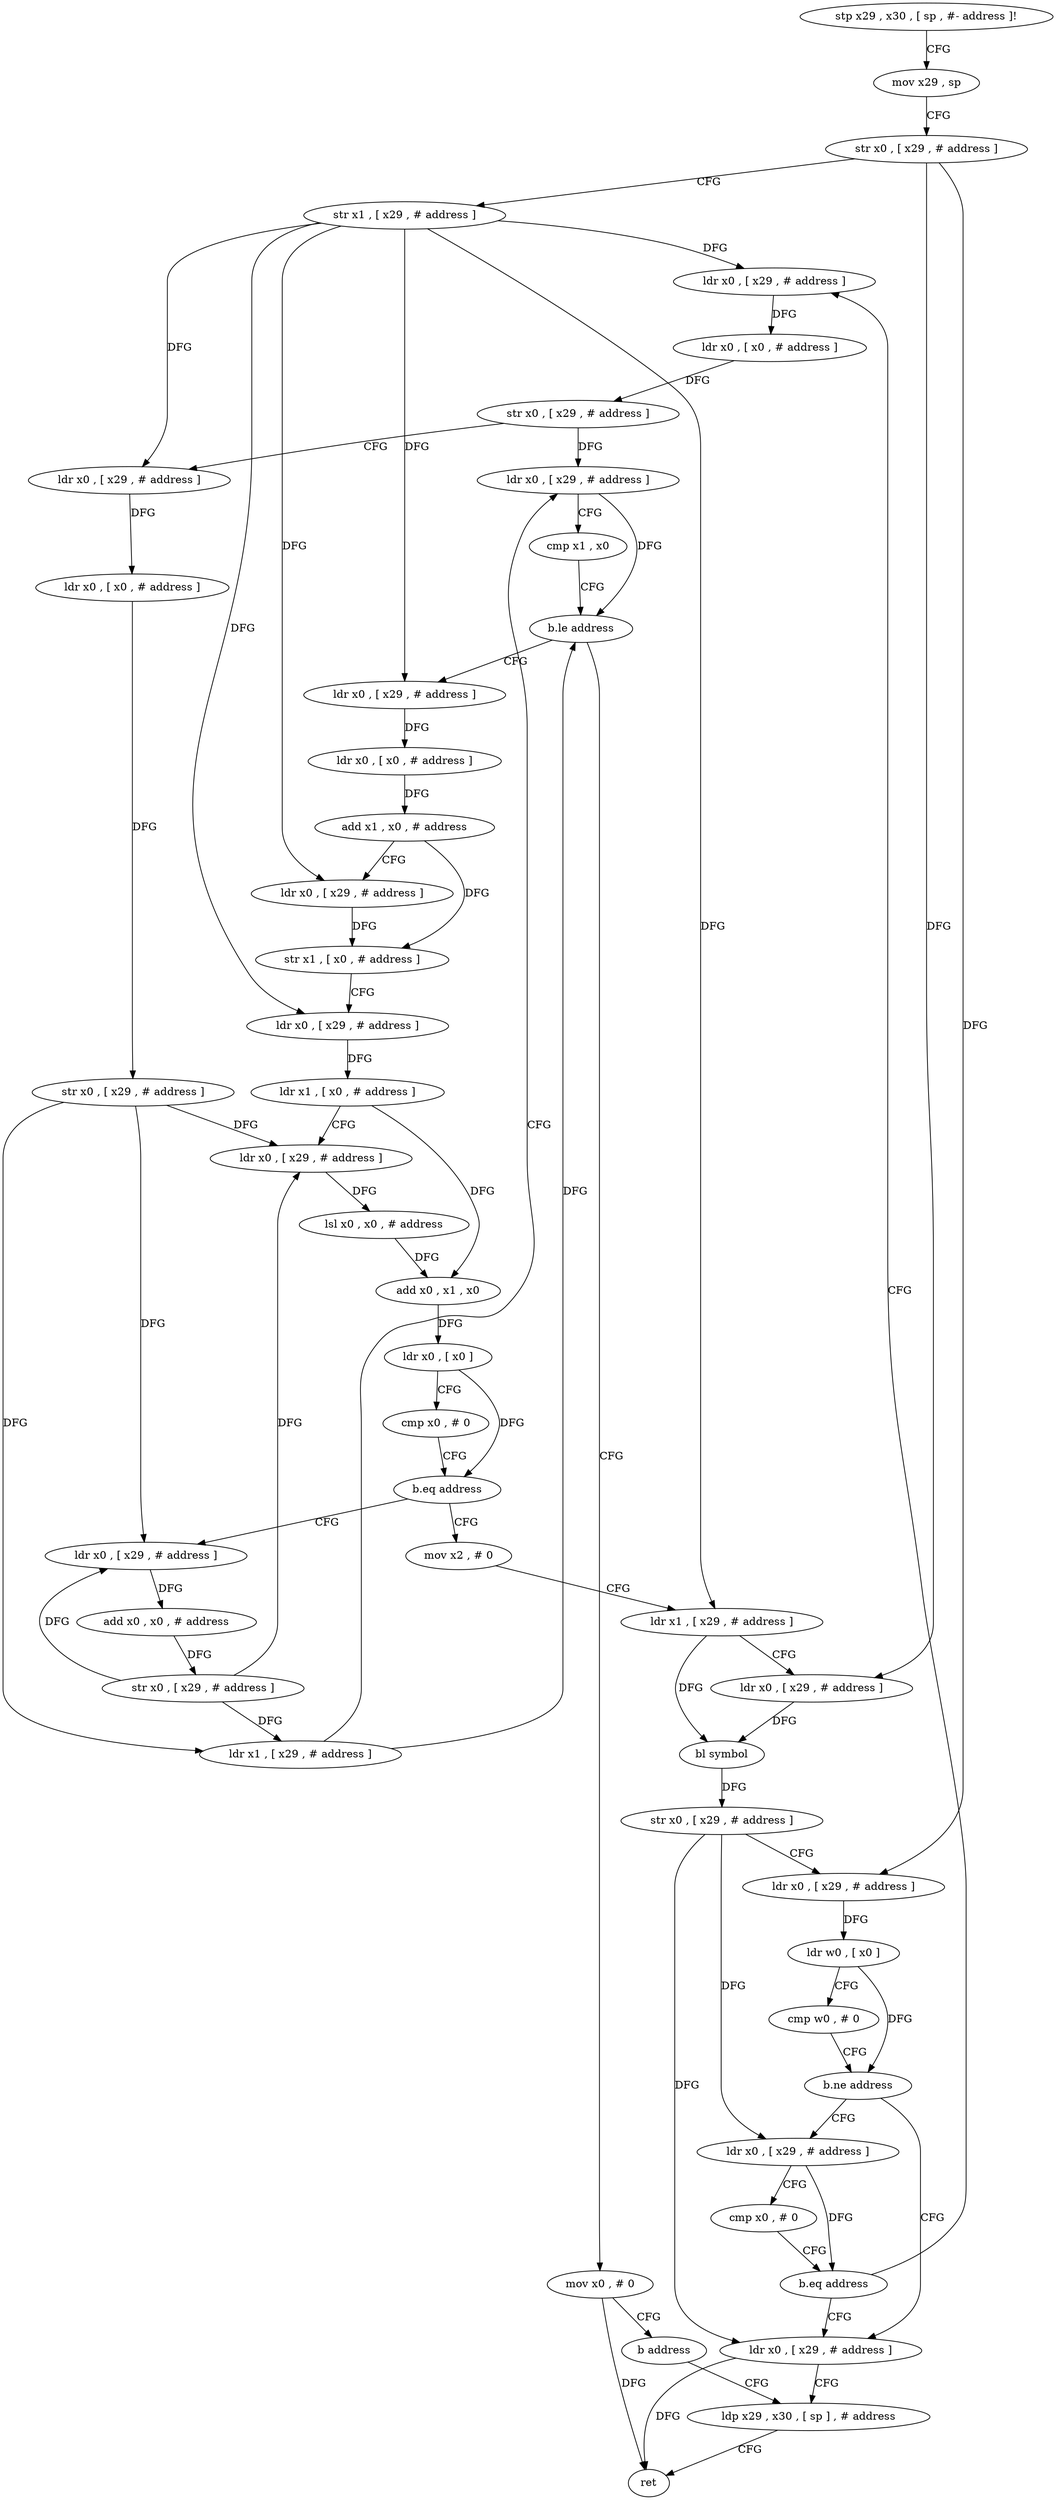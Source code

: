 digraph "func" {
"4460760" [label = "stp x29 , x30 , [ sp , #- address ]!" ]
"4460764" [label = "mov x29 , sp" ]
"4460768" [label = "str x0 , [ x29 , # address ]" ]
"4460772" [label = "str x1 , [ x29 , # address ]" ]
"4460776" [label = "ldr x0 , [ x29 , # address ]" ]
"4460836" [label = "ldr x0 , [ x29 , # address ]" ]
"4460840" [label = "ldr x0 , [ x0 , # address ]" ]
"4460844" [label = "add x1 , x0 , # address" ]
"4460848" [label = "ldr x0 , [ x29 , # address ]" ]
"4460852" [label = "str x1 , [ x0 , # address ]" ]
"4460856" [label = "ldr x0 , [ x29 , # address ]" ]
"4460860" [label = "ldr x1 , [ x0 , # address ]" ]
"4460864" [label = "ldr x0 , [ x29 , # address ]" ]
"4460868" [label = "lsl x0 , x0 , # address" ]
"4460872" [label = "add x0 , x1 , x0" ]
"4460876" [label = "ldr x0 , [ x0 ]" ]
"4460880" [label = "cmp x0 , # 0" ]
"4460884" [label = "b.eq address" ]
"4460800" [label = "ldr x0 , [ x29 , # address ]" ]
"4460888" [label = "mov x2 , # 0" ]
"4460828" [label = "mov x0 , # 0" ]
"4460832" [label = "b address" ]
"4460940" [label = "ldp x29 , x30 , [ sp ] , # address" ]
"4460804" [label = "add x0 , x0 , # address" ]
"4460808" [label = "str x0 , [ x29 , # address ]" ]
"4460812" [label = "ldr x1 , [ x29 , # address ]" ]
"4460816" [label = "ldr x0 , [ x29 , # address ]" ]
"4460820" [label = "cmp x1 , x0" ]
"4460824" [label = "b.le address" ]
"4460892" [label = "ldr x1 , [ x29 , # address ]" ]
"4460896" [label = "ldr x0 , [ x29 , # address ]" ]
"4460900" [label = "bl symbol" ]
"4460904" [label = "str x0 , [ x29 , # address ]" ]
"4460908" [label = "ldr x0 , [ x29 , # address ]" ]
"4460912" [label = "ldr w0 , [ x0 ]" ]
"4460916" [label = "cmp w0 , # 0" ]
"4460920" [label = "b.ne address" ]
"4460936" [label = "ldr x0 , [ x29 , # address ]" ]
"4460924" [label = "ldr x0 , [ x29 , # address ]" ]
"4460944" [label = "ret" ]
"4460928" [label = "cmp x0 , # 0" ]
"4460932" [label = "b.eq address" ]
"4460780" [label = "ldr x0 , [ x0 , # address ]" ]
"4460784" [label = "str x0 , [ x29 , # address ]" ]
"4460788" [label = "ldr x0 , [ x29 , # address ]" ]
"4460792" [label = "ldr x0 , [ x0 , # address ]" ]
"4460796" [label = "str x0 , [ x29 , # address ]" ]
"4460760" -> "4460764" [ label = "CFG" ]
"4460764" -> "4460768" [ label = "CFG" ]
"4460768" -> "4460772" [ label = "CFG" ]
"4460768" -> "4460896" [ label = "DFG" ]
"4460768" -> "4460908" [ label = "DFG" ]
"4460772" -> "4460776" [ label = "DFG" ]
"4460772" -> "4460788" [ label = "DFG" ]
"4460772" -> "4460836" [ label = "DFG" ]
"4460772" -> "4460848" [ label = "DFG" ]
"4460772" -> "4460856" [ label = "DFG" ]
"4460772" -> "4460892" [ label = "DFG" ]
"4460776" -> "4460780" [ label = "DFG" ]
"4460836" -> "4460840" [ label = "DFG" ]
"4460840" -> "4460844" [ label = "DFG" ]
"4460844" -> "4460848" [ label = "CFG" ]
"4460844" -> "4460852" [ label = "DFG" ]
"4460848" -> "4460852" [ label = "DFG" ]
"4460852" -> "4460856" [ label = "CFG" ]
"4460856" -> "4460860" [ label = "DFG" ]
"4460860" -> "4460864" [ label = "CFG" ]
"4460860" -> "4460872" [ label = "DFG" ]
"4460864" -> "4460868" [ label = "DFG" ]
"4460868" -> "4460872" [ label = "DFG" ]
"4460872" -> "4460876" [ label = "DFG" ]
"4460876" -> "4460880" [ label = "CFG" ]
"4460876" -> "4460884" [ label = "DFG" ]
"4460880" -> "4460884" [ label = "CFG" ]
"4460884" -> "4460800" [ label = "CFG" ]
"4460884" -> "4460888" [ label = "CFG" ]
"4460800" -> "4460804" [ label = "DFG" ]
"4460888" -> "4460892" [ label = "CFG" ]
"4460828" -> "4460832" [ label = "CFG" ]
"4460828" -> "4460944" [ label = "DFG" ]
"4460832" -> "4460940" [ label = "CFG" ]
"4460940" -> "4460944" [ label = "CFG" ]
"4460804" -> "4460808" [ label = "DFG" ]
"4460808" -> "4460812" [ label = "DFG" ]
"4460808" -> "4460800" [ label = "DFG" ]
"4460808" -> "4460864" [ label = "DFG" ]
"4460812" -> "4460816" [ label = "CFG" ]
"4460812" -> "4460824" [ label = "DFG" ]
"4460816" -> "4460820" [ label = "CFG" ]
"4460816" -> "4460824" [ label = "DFG" ]
"4460820" -> "4460824" [ label = "CFG" ]
"4460824" -> "4460836" [ label = "CFG" ]
"4460824" -> "4460828" [ label = "CFG" ]
"4460892" -> "4460896" [ label = "CFG" ]
"4460892" -> "4460900" [ label = "DFG" ]
"4460896" -> "4460900" [ label = "DFG" ]
"4460900" -> "4460904" [ label = "DFG" ]
"4460904" -> "4460908" [ label = "CFG" ]
"4460904" -> "4460936" [ label = "DFG" ]
"4460904" -> "4460924" [ label = "DFG" ]
"4460908" -> "4460912" [ label = "DFG" ]
"4460912" -> "4460916" [ label = "CFG" ]
"4460912" -> "4460920" [ label = "DFG" ]
"4460916" -> "4460920" [ label = "CFG" ]
"4460920" -> "4460936" [ label = "CFG" ]
"4460920" -> "4460924" [ label = "CFG" ]
"4460936" -> "4460940" [ label = "CFG" ]
"4460936" -> "4460944" [ label = "DFG" ]
"4460924" -> "4460928" [ label = "CFG" ]
"4460924" -> "4460932" [ label = "DFG" ]
"4460928" -> "4460932" [ label = "CFG" ]
"4460932" -> "4460776" [ label = "CFG" ]
"4460932" -> "4460936" [ label = "CFG" ]
"4460780" -> "4460784" [ label = "DFG" ]
"4460784" -> "4460788" [ label = "CFG" ]
"4460784" -> "4460816" [ label = "DFG" ]
"4460788" -> "4460792" [ label = "DFG" ]
"4460792" -> "4460796" [ label = "DFG" ]
"4460796" -> "4460800" [ label = "DFG" ]
"4460796" -> "4460812" [ label = "DFG" ]
"4460796" -> "4460864" [ label = "DFG" ]
}
